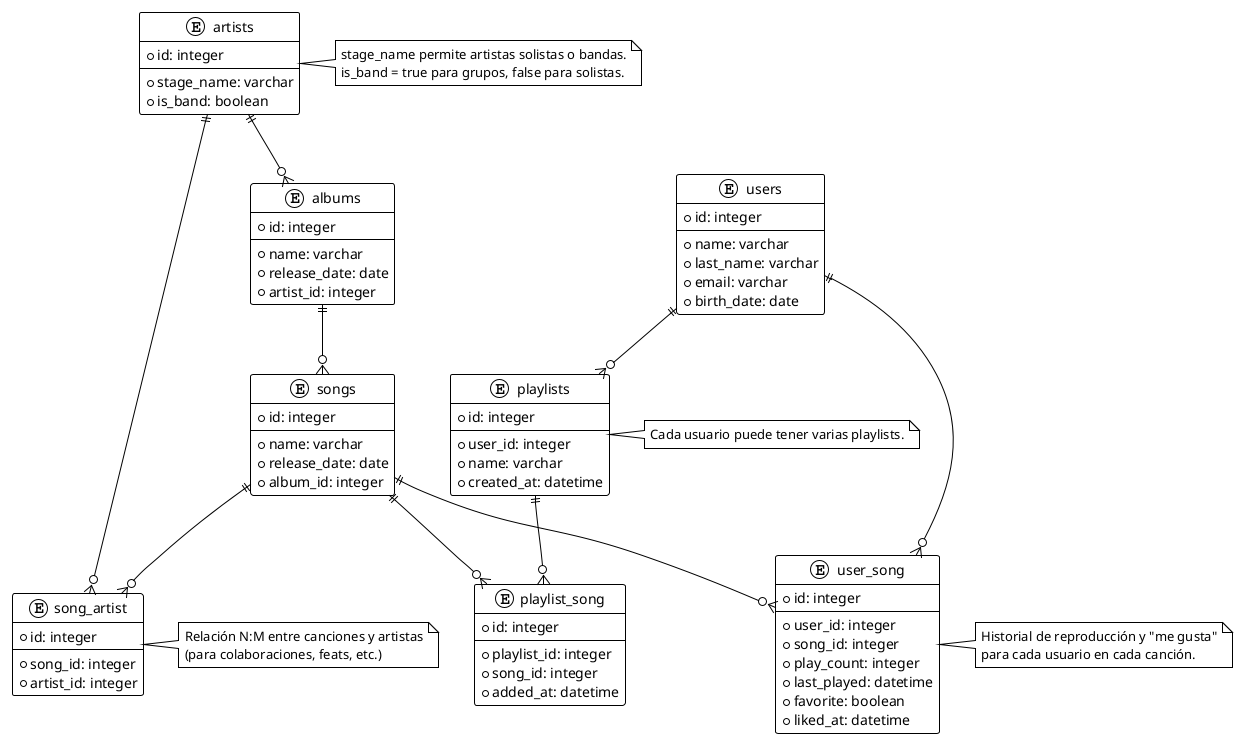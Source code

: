 @startuml
!theme plain

entity "users" {
  * id: integer
  --
  * name: varchar
  * last_name: varchar
  * email: varchar
  * birth_date: date
}

entity "artists" {
  * id: integer
  --
  * stage_name: varchar
  * is_band: boolean
}

entity "albums" {
  * id: integer
  --
  * name: varchar
  * release_date: date
  * artist_id: integer
}

entity "songs" {
  * id: integer
  --
  * name: varchar
  * release_date: date
  * album_id: integer
}

entity "song_artist" {
  * id: integer
  --
  * song_id: integer
  * artist_id: integer
}

entity "user_song" {
  * id: integer
  --
  * user_id: integer
  * song_id: integer
  * play_count: integer
  * last_played: datetime
  * favorite: boolean
  * liked_at: datetime
}

entity "playlists" {
  * id: integer
  --
  * user_id: integer
  * name: varchar
  * created_at: datetime
}

entity "playlist_song" {
  * id: integer
  --
  * playlist_id: integer
  * song_id: integer
  * added_at: datetime
}

' Relaciones
users ||--o{ user_song
songs ||--o{ user_song

artists ||--o{ albums
albums ||--o{ songs

songs ||--o{ song_artist
artists ||--o{ song_artist

users ||--o{ playlists
playlists ||--o{ playlist_song
songs ||--o{ playlist_song

' Notas
note right of artists
  stage_name permite artistas solistas o bandas.
  is_band = true para grupos, false para solistas.
end note

note right of song_artist
  Relación N:M entre canciones y artistas
  (para colaboraciones, feats, etc.)
end note

note right of playlists
  Cada usuario puede tener varias playlists.
end note

note right of user_song
  Historial de reproducción y "me gusta"
  para cada usuario en cada canción.
end note

@enduml
